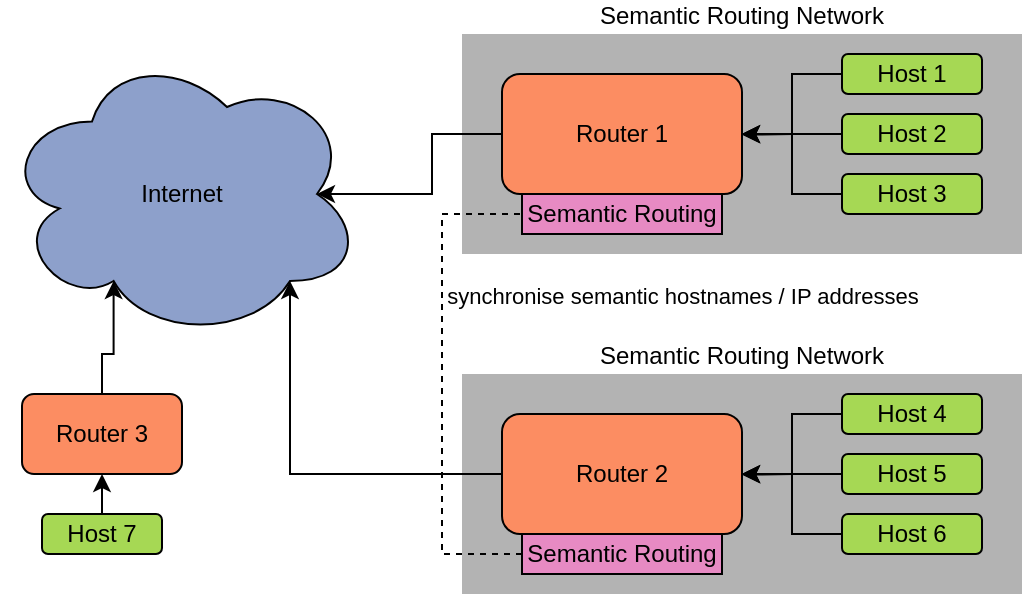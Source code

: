 <mxfile version="24.7.17">
  <diagram name="Seite-1" id="8FCnJ7Aa_UyaoFD9M5lD">
    <mxGraphModel dx="897" dy="619" grid="1" gridSize="10" guides="1" tooltips="1" connect="1" arrows="1" fold="1" page="1" pageScale="1" pageWidth="1169" pageHeight="827" math="0" shadow="0">
      <root>
        <mxCell id="0" />
        <mxCell id="1" parent="0" />
        <mxCell id="R05MBLvMYD-WDWXhBTXX-32" value="Semantic Routing Network" style="rounded=0;whiteSpace=wrap;html=1;dashed=1;dashPattern=12 12;fillColor=#b3b3b3;labelPosition=center;verticalLabelPosition=top;align=center;verticalAlign=bottom;strokeColor=none;" vertex="1" parent="1">
          <mxGeometry x="740" y="400" width="280" height="110" as="geometry" />
        </mxCell>
        <mxCell id="R05MBLvMYD-WDWXhBTXX-31" value="Semantic Routing Network" style="rounded=0;whiteSpace=wrap;html=1;dashed=1;dashPattern=12 12;fillColor=#b3b3b3;labelPosition=center;verticalLabelPosition=top;align=center;verticalAlign=bottom;strokeColor=none;" vertex="1" parent="1">
          <mxGeometry x="740" y="230" width="280" height="110" as="geometry" />
        </mxCell>
        <mxCell id="R05MBLvMYD-WDWXhBTXX-1" value="Internet" style="ellipse;shape=cloud;whiteSpace=wrap;html=1;fillColor=#8da0cb;" vertex="1" parent="1">
          <mxGeometry x="510" y="237.5" width="180" height="145" as="geometry" />
        </mxCell>
        <mxCell id="R05MBLvMYD-WDWXhBTXX-3" value="Router 1" style="rounded=1;whiteSpace=wrap;html=1;fillColor=#fc8d62;" vertex="1" parent="1">
          <mxGeometry x="760" y="250" width="120" height="60" as="geometry" />
        </mxCell>
        <mxCell id="R05MBLvMYD-WDWXhBTXX-8" style="edgeStyle=orthogonalEdgeStyle;rounded=0;orthogonalLoop=1;jettySize=auto;html=1;exitX=0;exitY=0.5;exitDx=0;exitDy=0;entryX=1;entryY=0.5;entryDx=0;entryDy=0;" edge="1" parent="1" source="R05MBLvMYD-WDWXhBTXX-5" target="R05MBLvMYD-WDWXhBTXX-3">
          <mxGeometry relative="1" as="geometry" />
        </mxCell>
        <mxCell id="R05MBLvMYD-WDWXhBTXX-5" value="Host 1" style="rounded=1;whiteSpace=wrap;html=1;fillColor=#A6D854;" vertex="1" parent="1">
          <mxGeometry x="930" y="240" width="70" height="20" as="geometry" />
        </mxCell>
        <mxCell id="R05MBLvMYD-WDWXhBTXX-9" style="edgeStyle=orthogonalEdgeStyle;rounded=0;orthogonalLoop=1;jettySize=auto;html=1;exitX=0;exitY=0.5;exitDx=0;exitDy=0;" edge="1" parent="1" source="R05MBLvMYD-WDWXhBTXX-6">
          <mxGeometry relative="1" as="geometry">
            <mxPoint x="880" y="280.333" as="targetPoint" />
          </mxGeometry>
        </mxCell>
        <mxCell id="R05MBLvMYD-WDWXhBTXX-6" value="Host 2" style="rounded=1;whiteSpace=wrap;html=1;fillColor=#A6D854;" vertex="1" parent="1">
          <mxGeometry x="930" y="270" width="70" height="20" as="geometry" />
        </mxCell>
        <mxCell id="R05MBLvMYD-WDWXhBTXX-10" style="edgeStyle=orthogonalEdgeStyle;rounded=0;orthogonalLoop=1;jettySize=auto;html=1;exitX=0;exitY=0.5;exitDx=0;exitDy=0;entryX=1;entryY=0.5;entryDx=0;entryDy=0;" edge="1" parent="1" source="R05MBLvMYD-WDWXhBTXX-7" target="R05MBLvMYD-WDWXhBTXX-3">
          <mxGeometry relative="1" as="geometry" />
        </mxCell>
        <mxCell id="R05MBLvMYD-WDWXhBTXX-7" value="Host 3" style="rounded=1;whiteSpace=wrap;html=1;fillColor=#A6D854;" vertex="1" parent="1">
          <mxGeometry x="930" y="300" width="70" height="20" as="geometry" />
        </mxCell>
        <mxCell id="R05MBLvMYD-WDWXhBTXX-12" value="Router 2" style="rounded=1;whiteSpace=wrap;html=1;fillColor=#FC8D62;" vertex="1" parent="1">
          <mxGeometry x="760" y="420" width="120" height="60" as="geometry" />
        </mxCell>
        <mxCell id="R05MBLvMYD-WDWXhBTXX-13" style="edgeStyle=orthogonalEdgeStyle;rounded=0;orthogonalLoop=1;jettySize=auto;html=1;exitX=0;exitY=0.5;exitDx=0;exitDy=0;entryX=1;entryY=0.5;entryDx=0;entryDy=0;" edge="1" parent="1" source="R05MBLvMYD-WDWXhBTXX-14" target="R05MBLvMYD-WDWXhBTXX-12">
          <mxGeometry relative="1" as="geometry" />
        </mxCell>
        <mxCell id="R05MBLvMYD-WDWXhBTXX-14" value="Host 4" style="rounded=1;whiteSpace=wrap;html=1;fillColor=#A6D854;" vertex="1" parent="1">
          <mxGeometry x="930" y="410" width="70" height="20" as="geometry" />
        </mxCell>
        <mxCell id="R05MBLvMYD-WDWXhBTXX-15" style="edgeStyle=orthogonalEdgeStyle;rounded=0;orthogonalLoop=1;jettySize=auto;html=1;exitX=0;exitY=0.5;exitDx=0;exitDy=0;" edge="1" parent="1" source="R05MBLvMYD-WDWXhBTXX-16">
          <mxGeometry relative="1" as="geometry">
            <mxPoint x="880" y="450.333" as="targetPoint" />
          </mxGeometry>
        </mxCell>
        <mxCell id="R05MBLvMYD-WDWXhBTXX-16" value="Host 5" style="rounded=1;whiteSpace=wrap;html=1;fillColor=#A6D854;" vertex="1" parent="1">
          <mxGeometry x="930" y="440" width="70" height="20" as="geometry" />
        </mxCell>
        <mxCell id="R05MBLvMYD-WDWXhBTXX-34" style="edgeStyle=orthogonalEdgeStyle;rounded=0;orthogonalLoop=1;jettySize=auto;html=1;exitX=0;exitY=0.5;exitDx=0;exitDy=0;entryX=1;entryY=0.5;entryDx=0;entryDy=0;" edge="1" parent="1" source="R05MBLvMYD-WDWXhBTXX-18" target="R05MBLvMYD-WDWXhBTXX-12">
          <mxGeometry relative="1" as="geometry" />
        </mxCell>
        <mxCell id="R05MBLvMYD-WDWXhBTXX-18" value="Host 6" style="rounded=1;whiteSpace=wrap;html=1;fillColor=#A6D854;" vertex="1" parent="1">
          <mxGeometry x="930" y="470" width="70" height="20" as="geometry" />
        </mxCell>
        <mxCell id="R05MBLvMYD-WDWXhBTXX-19" value="Router 3" style="rounded=1;whiteSpace=wrap;html=1;fillColor=#FC8D62;" vertex="1" parent="1">
          <mxGeometry x="520" y="410" width="80" height="40" as="geometry" />
        </mxCell>
        <mxCell id="R05MBLvMYD-WDWXhBTXX-20" value="Semantic Routing" style="rounded=0;whiteSpace=wrap;html=1;fillColor=#E78AC3;" vertex="1" parent="1">
          <mxGeometry x="770" y="310" width="100" height="20" as="geometry" />
        </mxCell>
        <mxCell id="R05MBLvMYD-WDWXhBTXX-21" value="Semantic Routing" style="rounded=0;whiteSpace=wrap;html=1;fillColor=#E78AC3;" vertex="1" parent="1">
          <mxGeometry x="770" y="480" width="100" height="20" as="geometry" />
        </mxCell>
        <mxCell id="R05MBLvMYD-WDWXhBTXX-22" value="" style="endArrow=none;dashed=1;html=1;rounded=0;entryX=0;entryY=0.5;entryDx=0;entryDy=0;exitX=0;exitY=0.5;exitDx=0;exitDy=0;" edge="1" parent="1" source="R05MBLvMYD-WDWXhBTXX-21" target="R05MBLvMYD-WDWXhBTXX-20">
          <mxGeometry width="50" height="50" relative="1" as="geometry">
            <mxPoint x="710" y="370" as="sourcePoint" />
            <mxPoint x="760" y="320" as="targetPoint" />
            <Array as="points">
              <mxPoint x="730" y="490" />
              <mxPoint x="730" y="320" />
            </Array>
          </mxGeometry>
        </mxCell>
        <mxCell id="R05MBLvMYD-WDWXhBTXX-23" value="synchronise semantic hostnames / IP addresses" style="edgeLabel;html=1;align=center;verticalAlign=middle;resizable=0;points=[];" vertex="1" connectable="0" parent="R05MBLvMYD-WDWXhBTXX-22">
          <mxGeometry x="0.229" y="1" relative="1" as="geometry">
            <mxPoint x="121" y="-16" as="offset" />
          </mxGeometry>
        </mxCell>
        <mxCell id="R05MBLvMYD-WDWXhBTXX-24" style="edgeStyle=orthogonalEdgeStyle;rounded=0;orthogonalLoop=1;jettySize=auto;html=1;exitX=0;exitY=0.5;exitDx=0;exitDy=0;entryX=0.875;entryY=0.5;entryDx=0;entryDy=0;entryPerimeter=0;" edge="1" parent="1" source="R05MBLvMYD-WDWXhBTXX-3" target="R05MBLvMYD-WDWXhBTXX-1">
          <mxGeometry relative="1" as="geometry" />
        </mxCell>
        <mxCell id="R05MBLvMYD-WDWXhBTXX-25" style="edgeStyle=orthogonalEdgeStyle;rounded=0;orthogonalLoop=1;jettySize=auto;html=1;exitX=0;exitY=0.5;exitDx=0;exitDy=0;entryX=0.8;entryY=0.8;entryDx=0;entryDy=0;entryPerimeter=0;" edge="1" parent="1" source="R05MBLvMYD-WDWXhBTXX-12" target="R05MBLvMYD-WDWXhBTXX-1">
          <mxGeometry relative="1" as="geometry" />
        </mxCell>
        <mxCell id="R05MBLvMYD-WDWXhBTXX-35" style="edgeStyle=orthogonalEdgeStyle;rounded=0;orthogonalLoop=1;jettySize=auto;html=1;exitX=0.5;exitY=0;exitDx=0;exitDy=0;entryX=0.5;entryY=1;entryDx=0;entryDy=0;" edge="1" parent="1" source="R05MBLvMYD-WDWXhBTXX-27" target="R05MBLvMYD-WDWXhBTXX-19">
          <mxGeometry relative="1" as="geometry" />
        </mxCell>
        <mxCell id="R05MBLvMYD-WDWXhBTXX-27" value="Host 7" style="rounded=1;whiteSpace=wrap;html=1;fillColor=#A6D854;" vertex="1" parent="1">
          <mxGeometry x="530" y="470" width="60" height="20" as="geometry" />
        </mxCell>
        <mxCell id="R05MBLvMYD-WDWXhBTXX-36" style="edgeStyle=orthogonalEdgeStyle;rounded=0;orthogonalLoop=1;jettySize=auto;html=1;exitX=0.5;exitY=0;exitDx=0;exitDy=0;entryX=0.31;entryY=0.8;entryDx=0;entryDy=0;entryPerimeter=0;" edge="1" parent="1" source="R05MBLvMYD-WDWXhBTXX-19" target="R05MBLvMYD-WDWXhBTXX-1">
          <mxGeometry relative="1" as="geometry" />
        </mxCell>
      </root>
    </mxGraphModel>
  </diagram>
</mxfile>
